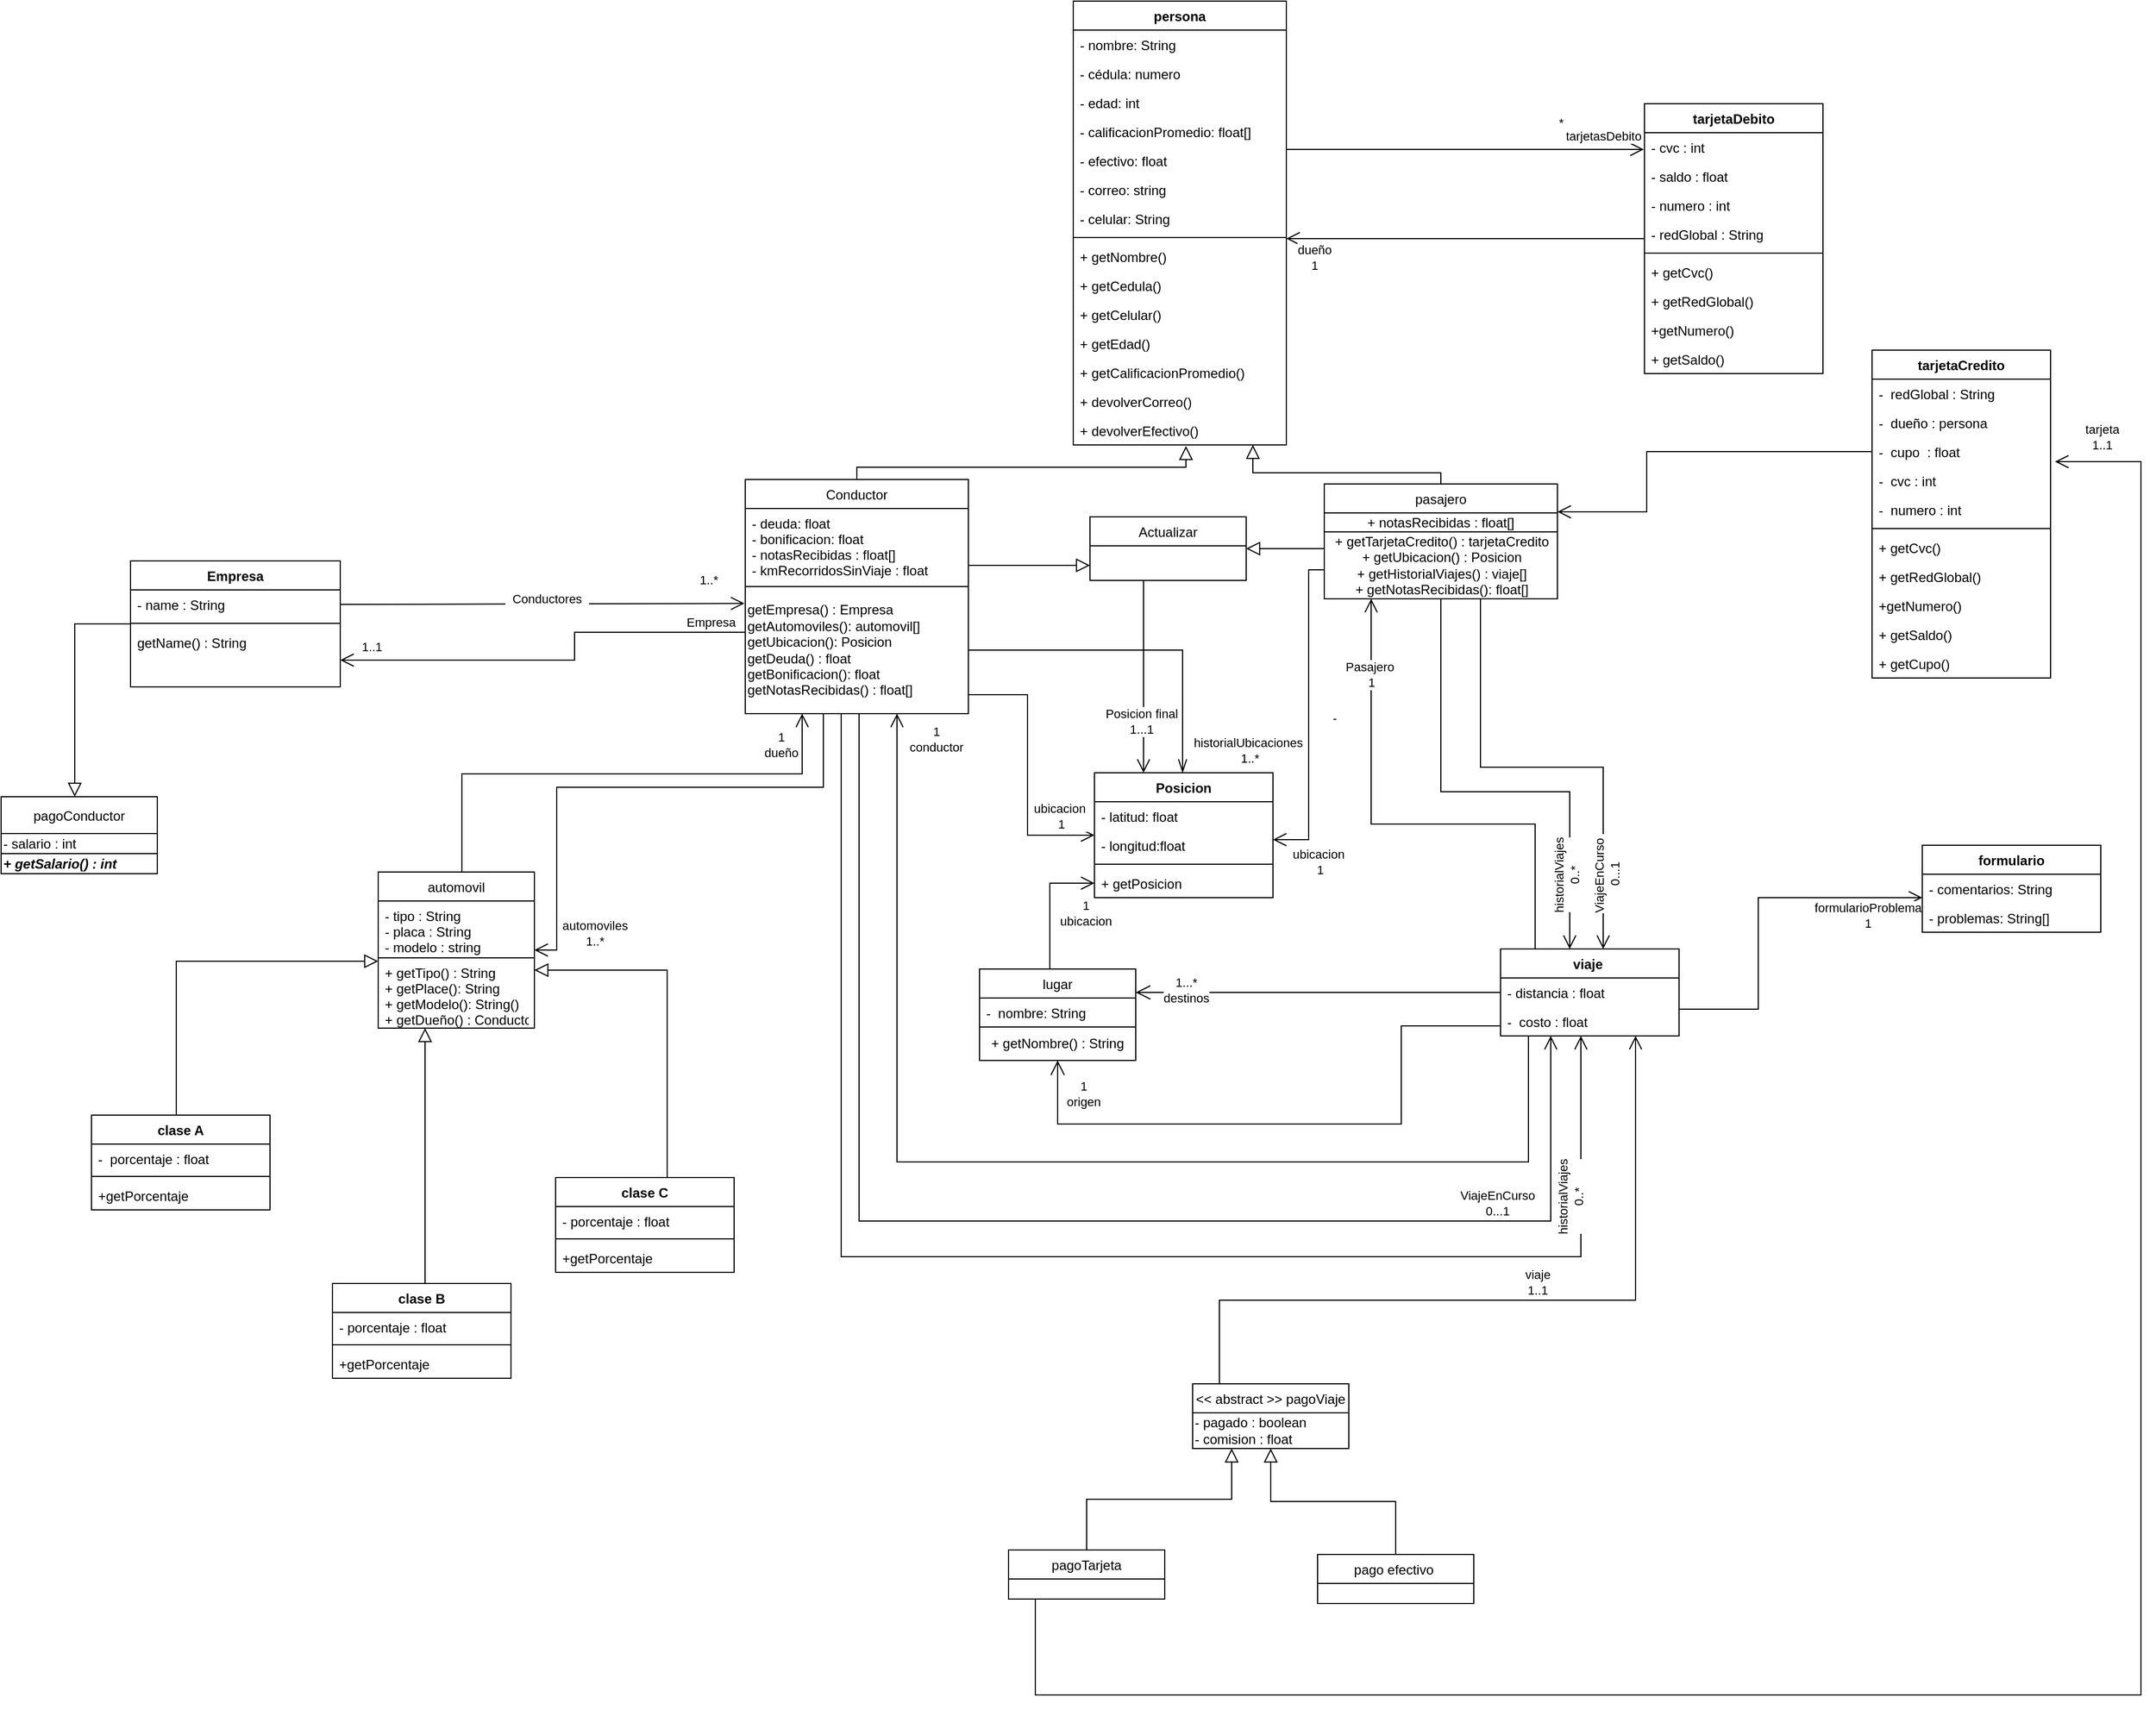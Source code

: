 <mxfile version="16.6.2" type="github">
  <diagram id="6SjnHrmw7U_hnrUAdcLT" name="Page-1">
    <mxGraphModel dx="4507" dy="1790" grid="0" gridSize="10" guides="1" tooltips="1" connect="1" arrows="1" fold="1" page="0" pageScale="1" pageWidth="827" pageHeight="1169" math="0" shadow="0">
      <root>
        <mxCell id="0" />
        <mxCell id="1" parent="0" />
        <mxCell id="GQpwaOu7h-6CQK4Oy5rI-45" style="edgeStyle=orthogonalEdgeStyle;rounded=0;orthogonalLoop=1;jettySize=auto;html=1;endArrow=open;endFill=0;endSize=10;" parent="1" source="yRJhLz_1n7eGuecbgBKT-67" target="NSK0_wLwRa2PUr08ak1v-19" edge="1">
          <mxGeometry relative="1" as="geometry">
            <mxPoint x="-38" y="532" as="targetPoint" />
            <Array as="points">
              <mxPoint x="550" y="943" />
              <mxPoint x="-16" y="943" />
            </Array>
            <mxPoint x="561" y="782.998" as="sourcePoint" />
          </mxGeometry>
        </mxCell>
        <mxCell id="GQpwaOu7h-6CQK4Oy5rI-46" value="1&lt;br&gt;conductor&lt;br&gt;" style="edgeLabel;html=1;align=center;verticalAlign=middle;resizable=0;points=[];" parent="GQpwaOu7h-6CQK4Oy5rI-45" vertex="1" connectable="0">
          <mxGeometry x="0.955" y="-1" relative="1" as="geometry">
            <mxPoint x="34" y="-2" as="offset" />
          </mxGeometry>
        </mxCell>
        <mxCell id="GQpwaOu7h-6CQK4Oy5rI-48" style="edgeStyle=orthogonalEdgeStyle;rounded=0;orthogonalLoop=1;jettySize=auto;html=1;endArrow=open;endFill=0;endSize=10;" parent="1" source="yRJhLz_1n7eGuecbgBKT-67" target="xFhhPgqsHEsZ-JBTRw54-11" edge="1">
          <mxGeometry relative="1" as="geometry">
            <Array as="points">
              <mxPoint x="556" y="640" />
              <mxPoint x="409" y="640" />
            </Array>
            <mxPoint x="411" y="470" as="targetPoint" />
            <mxPoint x="554" y="741" as="sourcePoint" />
          </mxGeometry>
        </mxCell>
        <mxCell id="GQpwaOu7h-6CQK4Oy5rI-53" value="Pasajero&amp;nbsp;&lt;br&gt;1" style="edgeLabel;html=1;align=center;verticalAlign=middle;resizable=0;points=[];" parent="GQpwaOu7h-6CQK4Oy5rI-48" vertex="1" connectable="0">
          <mxGeometry x="0.84" y="2" relative="1" as="geometry">
            <mxPoint x="2" y="31" as="offset" />
          </mxGeometry>
        </mxCell>
        <mxCell id="8bKeLV1RBKHs6_vVbSdt-36" style="edgeStyle=orthogonalEdgeStyle;rounded=0;orthogonalLoop=1;jettySize=auto;html=1;exitX=0.5;exitY=0;exitDx=0;exitDy=0;endArrow=block;endFill=0;strokeWidth=1;endSize=10;" parent="1" source="xFhhPgqsHEsZ-JBTRw54-11" edge="1" target="yRJhLz_1n7eGuecbgBKT-94">
          <mxGeometry relative="1" as="geometry">
            <Array as="points">
              <mxPoint x="472" y="325" />
              <mxPoint x="303" y="325" />
            </Array>
            <mxPoint x="269" y="279" as="targetPoint" />
          </mxGeometry>
        </mxCell>
        <mxCell id="GQpwaOu7h-6CQK4Oy5rI-39" style="edgeStyle=orthogonalEdgeStyle;rounded=0;orthogonalLoop=1;jettySize=auto;html=1;endArrow=open;endFill=0;endSize=10;" parent="1" source="xFhhPgqsHEsZ-JBTRw54-11" target="yRJhLz_1n7eGuecbgBKT-67" edge="1">
          <mxGeometry relative="1" as="geometry">
            <mxPoint x="592" y="745" as="targetPoint" />
            <Array as="points">
              <mxPoint x="472" y="611" />
              <mxPoint x="587" y="611" />
            </Array>
          </mxGeometry>
        </mxCell>
        <mxCell id="GQpwaOu7h-6CQK4Oy5rI-50" value="historialViajes&lt;br&gt;0..*" style="edgeLabel;html=1;align=center;verticalAlign=middle;resizable=0;points=[];rotation=-90;" parent="GQpwaOu7h-6CQK4Oy5rI-39" vertex="1" connectable="0">
          <mxGeometry x="0.763" y="3" relative="1" as="geometry">
            <mxPoint x="-6" y="-15" as="offset" />
          </mxGeometry>
        </mxCell>
        <mxCell id="GQpwaOu7h-6CQK4Oy5rI-47" style="edgeStyle=orthogonalEdgeStyle;rounded=0;orthogonalLoop=1;jettySize=auto;html=1;endArrow=open;endFill=0;endSize=10;" parent="1" source="xFhhPgqsHEsZ-JBTRw54-11" target="yRJhLz_1n7eGuecbgBKT-67" edge="1">
          <mxGeometry relative="1" as="geometry">
            <Array as="points">
              <mxPoint x="507" y="589" />
              <mxPoint x="617" y="589" />
            </Array>
            <mxPoint x="617.702" y="744.688" as="targetPoint" />
          </mxGeometry>
        </mxCell>
        <mxCell id="GQpwaOu7h-6CQK4Oy5rI-51" value="ViajeEnCurso&amp;nbsp;&lt;br&gt;0...1&lt;br&gt;" style="edgeLabel;html=1;align=center;verticalAlign=middle;resizable=0;points=[];rotation=-90;" parent="GQpwaOu7h-6CQK4Oy5rI-47" vertex="1" connectable="0">
          <mxGeometry x="0.718" y="1" relative="1" as="geometry">
            <mxPoint x="2" y="-7" as="offset" />
          </mxGeometry>
        </mxCell>
        <mxCell id="GQpwaOu7h-6CQK4Oy5rI-65" value="-" style="edgeStyle=orthogonalEdgeStyle;rounded=0;orthogonalLoop=1;jettySize=auto;html=1;endArrow=open;endFill=0;endSize=10;" parent="1" target="yRJhLz_1n7eGuecbgBKT-5" edge="1" source="xFhhPgqsHEsZ-JBTRw54-11">
          <mxGeometry x="0.024" y="18" relative="1" as="geometry">
            <mxPoint x="367" y="440" as="sourcePoint" />
            <mxPoint x="156" y="641.0" as="targetPoint" />
            <Array as="points">
              <mxPoint x="353" y="412" />
              <mxPoint x="353" y="654" />
            </Array>
            <mxPoint x="5" y="-1" as="offset" />
          </mxGeometry>
        </mxCell>
        <mxCell id="GQpwaOu7h-6CQK4Oy5rI-66" value="ubicacion&amp;nbsp;&lt;br&gt;1" style="edgeLabel;html=1;align=center;verticalAlign=middle;resizable=0;points=[];" parent="GQpwaOu7h-6CQK4Oy5rI-65" vertex="1" connectable="0">
          <mxGeometry x="0.863" y="1" relative="1" as="geometry">
            <mxPoint x="22" y="19" as="offset" />
          </mxGeometry>
        </mxCell>
        <mxCell id="xFhhPgqsHEsZ-JBTRw54-11" value="pasajero" style="swimlane;fontStyle=0;childLayout=stackLayout;horizontal=1;startSize=26;fillColor=none;horizontalStack=0;resizeParent=1;resizeParentMax=0;resizeLast=0;collapsible=1;marginBottom=0;" parent="1" vertex="1">
          <mxGeometry x="367" y="335" width="209" height="103" as="geometry" />
        </mxCell>
        <mxCell id="p-8QRYcvky3vpSZ8gG1q-4" value="+ notasRecibidas : float[]" style="text;html=1;strokeColor=default;fillColor=none;align=center;verticalAlign=middle;whiteSpace=wrap;rounded=0;" parent="xFhhPgqsHEsZ-JBTRw54-11" vertex="1">
          <mxGeometry y="26" width="209" height="17" as="geometry" />
        </mxCell>
        <mxCell id="p-8QRYcvky3vpSZ8gG1q-3" value="&lt;span style=&quot;font-family: &amp;#34;helvetica&amp;#34; ; font-size: 12px ; font-style: normal ; font-weight: 400&quot;&gt;+ getTarjetaCredito() : tarjetaCredito&lt;br&gt;+ getUbicacion() : Posicion&lt;br&gt;+ getHistorialViajes() : viaje[]&lt;br&gt;+ getNotasRecibidas(): float[]&lt;br&gt;&lt;/span&gt;" style="text;html=1;align=center;verticalAlign=middle;resizable=0;points=[];autosize=1;strokeColor=none;fillColor=none;" parent="xFhhPgqsHEsZ-JBTRw54-11" vertex="1">
          <mxGeometry y="43" width="209" height="60" as="geometry" />
        </mxCell>
        <mxCell id="8bKeLV1RBKHs6_vVbSdt-26" style="edgeStyle=orthogonalEdgeStyle;rounded=0;orthogonalLoop=1;jettySize=auto;html=1;endArrow=open;endFill=0;endSize=10;" parent="1" target="xFhhPgqsHEsZ-JBTRw54-11" edge="1" source="yRJhLz_1n7eGuecbgBKT-23">
          <mxGeometry relative="1" as="geometry">
            <mxPoint x="565.28" y="444" as="targetPoint" />
            <Array as="points">
              <mxPoint x="656" y="306" />
              <mxPoint x="656" y="360" />
            </Array>
            <mxPoint x="777.0" y="328.328" as="sourcePoint" />
          </mxGeometry>
        </mxCell>
        <mxCell id="8bKeLV1RBKHs6_vVbSdt-35" style="edgeStyle=orthogonalEdgeStyle;rounded=0;orthogonalLoop=1;jettySize=auto;html=1;exitX=0.5;exitY=0;exitDx=0;exitDy=0;entryX=0.529;entryY=1.038;entryDx=0;entryDy=0;entryPerimeter=0;endArrow=block;endFill=0;strokeWidth=1;endSize=10;" parent="1" source="NSK0_wLwRa2PUr08ak1v-19" target="yRJhLz_1n7eGuecbgBKT-94" edge="1">
          <mxGeometry relative="1" as="geometry">
            <Array as="points">
              <mxPoint x="-48" y="320" />
              <mxPoint x="181" y="320" />
            </Array>
            <mxPoint x="178.767" y="322.988" as="targetPoint" />
          </mxGeometry>
        </mxCell>
        <mxCell id="GQpwaOu7h-6CQK4Oy5rI-42" style="edgeStyle=orthogonalEdgeStyle;rounded=0;orthogonalLoop=1;jettySize=auto;html=1;endArrow=open;endFill=0;endSize=10;" parent="1" source="NSK0_wLwRa2PUr08ak1v-19" target="yRJhLz_1n7eGuecbgBKT-67" edge="1">
          <mxGeometry relative="1" as="geometry">
            <mxPoint x="27" y="441.38" as="sourcePoint" />
            <mxPoint x="491" y="776" as="targetPoint" />
            <Array as="points">
              <mxPoint x="-50" y="996" />
              <mxPoint x="570" y="996" />
            </Array>
          </mxGeometry>
        </mxCell>
        <mxCell id="GQpwaOu7h-6CQK4Oy5rI-43" value="ViajeEnCurso&lt;br&gt;0...1" style="edgeLabel;html=1;align=center;verticalAlign=middle;resizable=0;points=[];" parent="GQpwaOu7h-6CQK4Oy5rI-42" vertex="1" connectable="0">
          <mxGeometry x="0.799" y="3" relative="1" as="geometry">
            <mxPoint x="-45" y="25" as="offset" />
          </mxGeometry>
        </mxCell>
        <mxCell id="GQpwaOu7h-6CQK4Oy5rI-55" style="edgeStyle=orthogonalEdgeStyle;rounded=0;orthogonalLoop=1;jettySize=auto;html=1;endArrow=open;endFill=0;endSize=10;" parent="1" source="p-8QRYcvky3vpSZ8gG1q-1" target="8bKeLV1RBKHs6_vVbSdt-11" edge="1">
          <mxGeometry relative="1" as="geometry">
            <Array as="points">
              <mxPoint x="-82" y="607" />
              <mxPoint x="-321" y="607" />
              <mxPoint x="-321" y="753" />
            </Array>
          </mxGeometry>
        </mxCell>
        <mxCell id="GQpwaOu7h-6CQK4Oy5rI-56" value="automoviles&lt;br&gt;1..*" style="edgeLabel;html=1;align=center;verticalAlign=middle;resizable=0;points=[];" parent="GQpwaOu7h-6CQK4Oy5rI-55" vertex="1" connectable="0">
          <mxGeometry x="0.805" y="2" relative="1" as="geometry">
            <mxPoint x="32" y="11" as="offset" />
          </mxGeometry>
        </mxCell>
        <mxCell id="GQpwaOu7h-6CQK4Oy5rI-61" style="edgeStyle=orthogonalEdgeStyle;rounded=0;orthogonalLoop=1;jettySize=auto;html=1;endArrow=open;endFill=0;endSize=10;" parent="1" source="NSK0_wLwRa2PUr08ak1v-19" target="yRJhLz_1n7eGuecbgBKT-5" edge="1">
          <mxGeometry relative="1" as="geometry">
            <Array as="points">
              <mxPoint x="101" y="524" />
              <mxPoint x="101" y="650" />
            </Array>
            <mxPoint x="122" y="599" as="targetPoint" />
          </mxGeometry>
        </mxCell>
        <mxCell id="GQpwaOu7h-6CQK4Oy5rI-62" value="ubicacion&amp;nbsp;&lt;br&gt;1" style="edgeLabel;html=1;align=center;verticalAlign=middle;resizable=0;points=[];" parent="GQpwaOu7h-6CQK4Oy5rI-61" vertex="1" connectable="0">
          <mxGeometry x="0.85" relative="1" as="geometry">
            <mxPoint x="-12" y="-17" as="offset" />
          </mxGeometry>
        </mxCell>
        <mxCell id="NSK0_wLwRa2PUr08ak1v-19" value="Conductor" style="swimlane;fontStyle=0;childLayout=stackLayout;horizontal=1;startSize=26;fillColor=none;horizontalStack=0;resizeParent=1;resizeParentMax=0;resizeLast=0;collapsible=1;marginBottom=0;" parent="1" vertex="1">
          <mxGeometry x="-152" y="331" width="200" height="210" as="geometry" />
        </mxCell>
        <mxCell id="k5XxRQNL9i_wTMCsPTD--12" value="- deuda: float&#xa;- bonificacion: float&#xa;- notasRecibidas : float[]&#xa;- kmRecorridosSinViaje : float" style="text;strokeColor=none;fillColor=none;align=left;verticalAlign=top;spacingLeft=4;spacingRight=4;overflow=hidden;rotatable=0;points=[[0,0.5],[1,0.5]];portConstraint=eastwest;" parent="NSK0_wLwRa2PUr08ak1v-19" vertex="1">
          <mxGeometry y="26" width="200" height="70" as="geometry" />
        </mxCell>
        <mxCell id="p-8QRYcvky3vpSZ8gG1q-1" value="getEmpresa() : Empresa&lt;br&gt;getAutomoviles(): automovil[]&lt;br&gt;getUbicacion(): Posicion&lt;br&gt;getDeuda() : float&lt;br&gt;getBonificacion(): float&lt;br&gt;getNotasRecibidas() : float[]" style="text;html=1;strokeColor=default;fillColor=none;align=left;verticalAlign=middle;whiteSpace=wrap;rounded=0;" parent="NSK0_wLwRa2PUr08ak1v-19" vertex="1">
          <mxGeometry y="96" width="200" height="114" as="geometry" />
        </mxCell>
        <mxCell id="GQpwaOu7h-6CQK4Oy5rI-63" style="edgeStyle=orthogonalEdgeStyle;rounded=0;orthogonalLoop=1;jettySize=auto;html=1;endArrow=open;endFill=0;endSize=10;" parent="1" source="_v_6MPIKIYaDayUwwzO5-1" target="yRJhLz_1n7eGuecbgBKT-5" edge="1">
          <mxGeometry relative="1" as="geometry">
            <Array as="points">
              <mxPoint x="121" y="693" />
            </Array>
            <mxPoint x="136" y="760" as="targetPoint" />
          </mxGeometry>
        </mxCell>
        <mxCell id="GQpwaOu7h-6CQK4Oy5rI-64" value="1&lt;br&gt;ubicacion" style="edgeLabel;html=1;align=center;verticalAlign=middle;resizable=0;points=[];" parent="GQpwaOu7h-6CQK4Oy5rI-63" vertex="1" connectable="0">
          <mxGeometry x="0.81" y="2" relative="1" as="geometry">
            <mxPoint x="3" y="29" as="offset" />
          </mxGeometry>
        </mxCell>
        <mxCell id="_v_6MPIKIYaDayUwwzO5-1" value="lugar" style="swimlane;fontStyle=0;childLayout=stackLayout;horizontal=1;startSize=26;fillColor=none;horizontalStack=0;resizeParent=1;resizeParentMax=0;resizeLast=0;collapsible=1;marginBottom=0;" parent="1" vertex="1">
          <mxGeometry x="58" y="770" width="140" height="82" as="geometry" />
        </mxCell>
        <mxCell id="_v_6MPIKIYaDayUwwzO5-4" value="-  nombre: String" style="text;strokeColor=none;fillColor=none;align=left;verticalAlign=top;spacingLeft=4;spacingRight=4;overflow=hidden;rotatable=0;points=[[0,0.5],[1,0.5]];portConstraint=eastwest;" parent="_v_6MPIKIYaDayUwwzO5-1" vertex="1">
          <mxGeometry y="26" width="140" height="26" as="geometry" />
        </mxCell>
        <mxCell id="p-8QRYcvky3vpSZ8gG1q-8" value="+ getNombre() : String" style="text;html=1;strokeColor=default;fillColor=none;align=center;verticalAlign=middle;whiteSpace=wrap;rounded=0;" parent="_v_6MPIKIYaDayUwwzO5-1" vertex="1">
          <mxGeometry y="52" width="140" height="30" as="geometry" />
        </mxCell>
        <mxCell id="mi6PXNNQGqWqxz6OcjHv-20" style="edgeStyle=orthogonalEdgeStyle;rounded=0;orthogonalLoop=1;jettySize=auto;html=1;exitX=0.5;exitY=0;exitDx=0;exitDy=0;endArrow=open;endFill=0;endSize=10;" parent="1" source="_v_6MPIKIYaDayUwwzO5-7" target="yRJhLz_1n7eGuecbgBKT-66" edge="1">
          <mxGeometry relative="1" as="geometry">
            <Array as="points">
              <mxPoint x="273" y="1142" />
              <mxPoint x="273" y="1067" />
              <mxPoint x="646" y="1067" />
            </Array>
            <mxPoint x="649.56" y="891.52" as="targetPoint" />
          </mxGeometry>
        </mxCell>
        <mxCell id="_v_6MPIKIYaDayUwwzO5-7" value="&lt;&lt; abstract &gt;&gt; pagoViaje" style="swimlane;fontStyle=0;childLayout=stackLayout;horizontal=1;startSize=26;fillColor=none;horizontalStack=0;resizeParent=1;resizeParentMax=0;resizeLast=0;collapsible=1;marginBottom=0;" parent="1" vertex="1">
          <mxGeometry x="249" y="1142" width="140" height="58" as="geometry" />
        </mxCell>
        <mxCell id="mi6PXNNQGqWqxz6OcjHv-22" value="- pagado : boolean&lt;br&gt;- comision : float" style="text;html=1;align=left;verticalAlign=middle;resizable=0;points=[];autosize=1;strokeColor=none;fillColor=none;" parent="_v_6MPIKIYaDayUwwzO5-7" vertex="1">
          <mxGeometry y="26" width="140" height="32" as="geometry" />
        </mxCell>
        <mxCell id="8bKeLV1RBKHs6_vVbSdt-38" style="edgeStyle=orthogonalEdgeStyle;rounded=0;orthogonalLoop=1;jettySize=auto;html=1;endArrow=open;endFill=0;strokeWidth=1;endSize=10;" parent="1" source="8bKeLV1RBKHs6_vVbSdt-11" target="NSK0_wLwRa2PUr08ak1v-19" edge="1">
          <mxGeometry relative="1" as="geometry">
            <Array as="points">
              <mxPoint x="-406" y="595" />
              <mxPoint x="-101" y="595" />
            </Array>
          </mxGeometry>
        </mxCell>
        <mxCell id="GQpwaOu7h-6CQK4Oy5rI-54" value="1&lt;br&gt;dueño" style="edgeLabel;html=1;align=center;verticalAlign=middle;resizable=0;points=[];" parent="8bKeLV1RBKHs6_vVbSdt-38" vertex="1" connectable="0">
          <mxGeometry x="0.849" y="2" relative="1" as="geometry">
            <mxPoint x="-17" y="-6" as="offset" />
          </mxGeometry>
        </mxCell>
        <mxCell id="8bKeLV1RBKHs6_vVbSdt-11" value="automovil" style="swimlane;fontStyle=0;childLayout=stackLayout;horizontal=1;startSize=26;fillColor=none;horizontalStack=0;resizeParent=1;resizeParentMax=0;resizeLast=0;collapsible=1;marginBottom=0;" parent="1" vertex="1">
          <mxGeometry x="-481" y="683" width="140" height="140" as="geometry" />
        </mxCell>
        <mxCell id="8bKeLV1RBKHs6_vVbSdt-12" value="- tipo : String&#xa;- placa : String&#xa;- modelo : string " style="text;strokeColor=default;fillColor=none;align=left;verticalAlign=top;spacingLeft=4;spacingRight=4;overflow=hidden;rotatable=0;points=[[0,0.5],[1,0.5]];portConstraint=eastwest;" parent="8bKeLV1RBKHs6_vVbSdt-11" vertex="1">
          <mxGeometry y="26" width="140" height="51" as="geometry" />
        </mxCell>
        <mxCell id="8bKeLV1RBKHs6_vVbSdt-14" value="+ getTipo() : String&#xa;+ getPlace(): String&#xa;+ getModelo(): String()&#xa;+ getDueño() : Conductor" style="text;strokeColor=none;fillColor=none;align=left;verticalAlign=top;spacingLeft=4;spacingRight=4;overflow=hidden;rotatable=0;points=[[0,0.5],[1,0.5]];portConstraint=eastwest;" parent="8bKeLV1RBKHs6_vVbSdt-11" vertex="1">
          <mxGeometry y="77" width="140" height="63" as="geometry" />
        </mxCell>
        <mxCell id="8bKeLV1RBKHs6_vVbSdt-32" style="edgeStyle=orthogonalEdgeStyle;rounded=0;orthogonalLoop=1;jettySize=auto;html=1;exitX=0.601;exitY=0.002;exitDx=0;exitDy=0;entryX=0;entryY=0.5;entryDx=0;entryDy=0;endArrow=block;endFill=0;strokeWidth=1;exitPerimeter=0;" parent="1" source="yRJhLz_1n7eGuecbgBKT-46" edge="1">
          <mxGeometry relative="1" as="geometry">
            <Array as="points">
              <mxPoint x="-642" y="748" />
            </Array>
            <mxPoint x="-641" y="901" as="sourcePoint" />
          </mxGeometry>
        </mxCell>
        <mxCell id="8bKeLV1RBKHs6_vVbSdt-41" value="Extends" style="edgeLabel;html=1;align=center;verticalAlign=middle;resizable=0;points=[];" parent="8bKeLV1RBKHs6_vVbSdt-32" vertex="1" connectable="0">
          <mxGeometry x="-0.597" y="1" relative="1" as="geometry">
            <mxPoint x="1" y="-4" as="offset" />
          </mxGeometry>
        </mxCell>
        <mxCell id="8bKeLV1RBKHs6_vVbSdt-37" style="edgeStyle=orthogonalEdgeStyle;rounded=0;orthogonalLoop=1;jettySize=auto;html=1;endArrow=block;endFill=0;strokeWidth=1;endSize=10;" parent="1" source="yRJhLz_1n7eGuecbgBKT-52" target="8bKeLV1RBKHs6_vVbSdt-11" edge="1">
          <mxGeometry relative="1" as="geometry">
            <mxPoint x="-364" y="901" as="sourcePoint" />
            <Array as="points">
              <mxPoint x="-439" y="930" />
              <mxPoint x="-439" y="930" />
            </Array>
          </mxGeometry>
        </mxCell>
        <mxCell id="8bKeLV1RBKHs6_vVbSdt-31" style="edgeStyle=orthogonalEdgeStyle;rounded=0;orthogonalLoop=1;jettySize=auto;html=1;exitX=0.556;exitY=0;exitDx=0;exitDy=0;entryX=1;entryY=0.5;entryDx=0;entryDy=0;endArrow=block;endFill=0;strokeWidth=1;exitPerimeter=0;" parent="1" source="yRJhLz_1n7eGuecbgBKT-56" edge="1">
          <mxGeometry relative="1" as="geometry">
            <mxPoint x="-67" y="901" as="sourcePoint" />
          </mxGeometry>
        </mxCell>
        <mxCell id="8bKeLV1RBKHs6_vVbSdt-39" value="Extends&lt;br&gt;" style="edgeLabel;html=1;align=center;verticalAlign=middle;resizable=0;points=[];" parent="8bKeLV1RBKHs6_vVbSdt-31" vertex="1" connectable="0">
          <mxGeometry x="-0.087" y="2" relative="1" as="geometry">
            <mxPoint x="17" y="24" as="offset" />
          </mxGeometry>
        </mxCell>
        <mxCell id="8bKeLV1RBKHs6_vVbSdt-42" style="edgeStyle=orthogonalEdgeStyle;rounded=0;orthogonalLoop=1;jettySize=auto;html=1;endArrow=open;endFill=0;strokeWidth=1;" parent="1" edge="1">
          <mxGeometry relative="1" as="geometry">
            <mxPoint x="37.286" y="581" as="targetPoint" />
          </mxGeometry>
        </mxCell>
        <mxCell id="GQpwaOu7h-6CQK4Oy5rI-13" style="edgeStyle=orthogonalEdgeStyle;rounded=0;orthogonalLoop=1;jettySize=auto;html=1;endArrow=open;endFill=0;entryX=-0.004;entryY=0.615;entryDx=0;entryDy=0;entryPerimeter=0;exitX=1;exitY=0.269;exitDx=0;exitDy=0;exitPerimeter=0;endSize=10;" parent="1" source="yRJhLz_1n7eGuecbgBKT-82" target="yRJhLz_1n7eGuecbgBKT-12" edge="1">
          <mxGeometry relative="1" as="geometry">
            <mxPoint x="373" y="80" as="sourcePoint" />
            <mxPoint x="621" y="34" as="targetPoint" />
            <Array as="points">
              <mxPoint x="333" y="35" />
            </Array>
          </mxGeometry>
        </mxCell>
        <mxCell id="GQpwaOu7h-6CQK4Oy5rI-15" value="tarjetasDebito&lt;br&gt;" style="edgeLabel;html=1;align=center;verticalAlign=middle;resizable=0;points=[];" parent="GQpwaOu7h-6CQK4Oy5rI-13" vertex="1" connectable="0">
          <mxGeometry x="0.545" y="-3" relative="1" as="geometry">
            <mxPoint x="36" y="-15" as="offset" />
          </mxGeometry>
        </mxCell>
        <mxCell id="GQpwaOu7h-6CQK4Oy5rI-16" value="*" style="edgeLabel;html=1;align=center;verticalAlign=middle;resizable=0;points=[];" parent="GQpwaOu7h-6CQK4Oy5rI-13" vertex="1" connectable="0">
          <mxGeometry x="0.872" y="-2" relative="1" as="geometry">
            <mxPoint x="-55" y="-26" as="offset" />
          </mxGeometry>
        </mxCell>
        <mxCell id="GQpwaOu7h-6CQK4Oy5rI-17" style="edgeStyle=orthogonalEdgeStyle;rounded=0;orthogonalLoop=1;jettySize=auto;html=1;endArrow=open;endFill=0;endSize=10;" parent="1" source="yRJhLz_1n7eGuecbgBKT-15" target="yRJhLz_1n7eGuecbgBKT-84" edge="1">
          <mxGeometry relative="1" as="geometry">
            <mxPoint x="326" y="115" as="targetPoint" />
            <Array as="points">
              <mxPoint x="451" y="115" />
              <mxPoint x="451" y="115" />
            </Array>
            <mxPoint x="563" y="114" as="sourcePoint" />
          </mxGeometry>
        </mxCell>
        <mxCell id="GQpwaOu7h-6CQK4Oy5rI-18" value="dueño&lt;br&gt;1" style="edgeLabel;html=1;align=center;verticalAlign=middle;resizable=0;points=[];" parent="GQpwaOu7h-6CQK4Oy5rI-17" vertex="1" connectable="0">
          <mxGeometry x="0.842" y="2" relative="1" as="geometry">
            <mxPoint x="-1" y="15" as="offset" />
          </mxGeometry>
        </mxCell>
        <mxCell id="GQpwaOu7h-6CQK4Oy5rI-19" style="edgeStyle=orthogonalEdgeStyle;rounded=0;orthogonalLoop=1;jettySize=auto;html=1;endArrow=open;endFill=0;endSize=11;" parent="1" source="yRJhLz_1n7eGuecbgBKT-67" target="_v_6MPIKIYaDayUwwzO5-1" edge="1">
          <mxGeometry relative="1" as="geometry">
            <mxPoint x="519" y="811" as="sourcePoint" />
            <mxPoint x="217.0" y="876" as="targetPoint" />
            <Array as="points">
              <mxPoint x="464" y="791" />
              <mxPoint x="464" y="791" />
            </Array>
          </mxGeometry>
        </mxCell>
        <mxCell id="GQpwaOu7h-6CQK4Oy5rI-25" value="1...*&lt;br&gt;destinos" style="edgeLabel;html=1;align=center;verticalAlign=middle;resizable=0;points=[];" parent="GQpwaOu7h-6CQK4Oy5rI-19" vertex="1" connectable="0">
          <mxGeometry x="0.574" y="-1" relative="1" as="geometry">
            <mxPoint x="-25" y="-1" as="offset" />
          </mxGeometry>
        </mxCell>
        <mxCell id="GQpwaOu7h-6CQK4Oy5rI-20" style="edgeStyle=orthogonalEdgeStyle;rounded=0;orthogonalLoop=1;jettySize=auto;html=1;endArrow=open;endFill=0;exitX=0;exitY=0.5;exitDx=0;exitDy=0;endSize=11;" parent="1" edge="1" target="_v_6MPIKIYaDayUwwzO5-1" source="yRJhLz_1n7eGuecbgBKT-66">
          <mxGeometry relative="1" as="geometry">
            <mxPoint x="196" y="909" as="targetPoint" />
            <Array as="points">
              <mxPoint x="525" y="821" />
              <mxPoint x="436" y="821" />
              <mxPoint x="436" y="909" />
              <mxPoint x="128" y="909" />
            </Array>
            <mxPoint x="526" y="827" as="sourcePoint" />
          </mxGeometry>
        </mxCell>
        <mxCell id="GQpwaOu7h-6CQK4Oy5rI-22" value="&lt;br&gt;" style="edgeLabel;html=1;align=center;verticalAlign=middle;resizable=0;points=[];" parent="GQpwaOu7h-6CQK4Oy5rI-20" vertex="1" connectable="0">
          <mxGeometry x="0.711" y="-1" relative="1" as="geometry">
            <mxPoint x="2" y="-10" as="offset" />
          </mxGeometry>
        </mxCell>
        <mxCell id="GQpwaOu7h-6CQK4Oy5rI-23" value="1&lt;br&gt;origen&lt;br&gt;" style="edgeLabel;html=1;align=center;verticalAlign=middle;resizable=0;points=[];" parent="GQpwaOu7h-6CQK4Oy5rI-20" vertex="1" connectable="0">
          <mxGeometry x="0.801" relative="1" as="geometry">
            <mxPoint x="23" y="-25" as="offset" />
          </mxGeometry>
        </mxCell>
        <mxCell id="GQpwaOu7h-6CQK4Oy5rI-49" style="edgeStyle=orthogonalEdgeStyle;rounded=0;orthogonalLoop=1;jettySize=auto;html=1;exitX=0.5;exitY=0;exitDx=0;exitDy=0;entryX=0.25;entryY=1;entryDx=0;entryDy=0;endArrow=block;endFill=0;endSize=10;" parent="1" source="u46MpGKwBs1GG7qnwQQI-2" target="_v_6MPIKIYaDayUwwzO5-7" edge="1">
          <mxGeometry relative="1" as="geometry" />
        </mxCell>
        <mxCell id="mi6PXNNQGqWqxz6OcjHv-24" style="edgeStyle=orthogonalEdgeStyle;rounded=0;orthogonalLoop=1;jettySize=auto;html=1;exitX=0.5;exitY=1;exitDx=0;exitDy=0;entryX=1.025;entryY=0.846;entryDx=0;entryDy=0;entryPerimeter=0;endSize=10;endArrow=open;endFill=0;" parent="1" source="u46MpGKwBs1GG7qnwQQI-2" target="yRJhLz_1n7eGuecbgBKT-32" edge="1">
          <mxGeometry relative="1" as="geometry">
            <Array as="points">
              <mxPoint x="108" y="1335" />
              <mxPoint x="108" y="1421" />
              <mxPoint x="1099" y="1421" />
              <mxPoint x="1099" y="315" />
            </Array>
            <mxPoint x="1019" y="344" as="targetPoint" />
          </mxGeometry>
        </mxCell>
        <mxCell id="u46MpGKwBs1GG7qnwQQI-2" value="pagoTarjeta" style="swimlane;fontStyle=0;childLayout=stackLayout;horizontal=1;startSize=26;fillColor=none;horizontalStack=0;resizeParent=1;resizeParentMax=0;resizeLast=0;collapsible=1;marginBottom=0;" parent="1" vertex="1">
          <mxGeometry x="84" y="1291" width="140" height="44" as="geometry">
            <mxRectangle x="38" y="1148" width="89" height="26" as="alternateBounds" />
          </mxGeometry>
        </mxCell>
        <mxCell id="GQpwaOu7h-6CQK4Oy5rI-67" style="edgeStyle=orthogonalEdgeStyle;rounded=0;orthogonalLoop=1;jettySize=auto;html=1;entryX=0.5;entryY=1;entryDx=0;entryDy=0;endArrow=block;endFill=0;endSize=10;" parent="1" source="u46MpGKwBs1GG7qnwQQI-6" target="_v_6MPIKIYaDayUwwzO5-7" edge="1">
          <mxGeometry relative="1" as="geometry" />
        </mxCell>
        <mxCell id="u46MpGKwBs1GG7qnwQQI-6" value="pago efectivo " style="swimlane;fontStyle=0;childLayout=stackLayout;horizontal=1;startSize=26;fillColor=none;horizontalStack=0;resizeParent=1;resizeParentMax=0;resizeLast=0;collapsible=1;marginBottom=0;" parent="1" vertex="1">
          <mxGeometry x="361" y="1295" width="140" height="44" as="geometry" />
        </mxCell>
        <mxCell id="GQpwaOu7h-6CQK4Oy5rI-37" style="edgeStyle=orthogonalEdgeStyle;rounded=0;orthogonalLoop=1;jettySize=auto;html=1;endArrow=open;endFill=0;strokeWidth=1;endSize=10;" parent="1" source="yRJhLz_1n7eGuecbgBKT-67" edge="1" target="yRJhLz_1n7eGuecbgBKT-41">
          <mxGeometry relative="1" as="geometry">
            <mxPoint x="909" y="706" as="targetPoint" />
            <Array as="points">
              <mxPoint x="756" y="806" />
              <mxPoint x="756" y="706" />
            </Array>
            <mxPoint x="691" y="806" as="sourcePoint" />
          </mxGeometry>
        </mxCell>
        <mxCell id="GQpwaOu7h-6CQK4Oy5rI-52" value="formularioProblema&lt;br&gt;1&lt;br&gt;" style="edgeLabel;html=1;align=center;verticalAlign=middle;resizable=0;points=[];" parent="GQpwaOu7h-6CQK4Oy5rI-37" vertex="1" connectable="0">
          <mxGeometry x="0.777" y="2" relative="1" as="geometry">
            <mxPoint x="-14" y="18" as="offset" />
          </mxGeometry>
        </mxCell>
        <mxCell id="GQpwaOu7h-6CQK4Oy5rI-40" style="edgeStyle=orthogonalEdgeStyle;rounded=0;orthogonalLoop=1;jettySize=auto;html=1;entryX=0;entryY=0.5;entryDx=0;entryDy=0;endArrow=open;endFill=0;" parent="1" edge="1">
          <mxGeometry relative="1" as="geometry">
            <mxPoint x="40" y="459" as="sourcePoint" />
            <Array as="points">
              <mxPoint x="40" y="454" />
              <mxPoint x="271" y="454" />
              <mxPoint x="271" y="784" />
            </Array>
          </mxGeometry>
        </mxCell>
        <mxCell id="GQpwaOu7h-6CQK4Oy5rI-44" value="historialViajes&lt;br&gt;0...*" style="edgeLabel;html=1;align=center;verticalAlign=middle;resizable=0;points=[];" parent="GQpwaOu7h-6CQK4Oy5rI-40" vertex="1" connectable="0">
          <mxGeometry x="0.802" y="-1" relative="1" as="geometry">
            <mxPoint x="12" y="-6" as="offset" />
          </mxGeometry>
        </mxCell>
        <mxCell id="mi6PXNNQGqWqxz6OcjHv-1" style="edgeStyle=orthogonalEdgeStyle;rounded=0;orthogonalLoop=1;jettySize=auto;html=1;exitX=1;exitY=0.5;exitDx=0;exitDy=0;entryX=-0.004;entryY=0.133;entryDx=0;entryDy=0;entryPerimeter=0;endArrow=open;endFill=0;endSize=10;" parent="1" source="mi6PXNNQGqWqxz6OcjHv-11" target="p-8QRYcvky3vpSZ8gG1q-1" edge="1">
          <mxGeometry relative="1" as="geometry">
            <mxPoint x="-194" y="438" as="targetPoint" />
            <Array as="points">
              <mxPoint x="-515" y="442" />
            </Array>
          </mxGeometry>
        </mxCell>
        <mxCell id="mi6PXNNQGqWqxz6OcjHv-8" value="&amp;nbsp; Conductores&amp;nbsp;&amp;nbsp;" style="edgeLabel;html=1;align=center;verticalAlign=middle;resizable=0;points=[];" parent="1" vertex="1" connectable="0">
          <mxGeometry x="-362" y="433.004" as="geometry">
            <mxPoint x="32" y="5" as="offset" />
          </mxGeometry>
        </mxCell>
        <mxCell id="mi6PXNNQGqWqxz6OcjHv-9" value="1..*" style="edgeLabel;html=1;align=center;verticalAlign=middle;resizable=0;points=[];" parent="1" vertex="1" connectable="0">
          <mxGeometry x="-217" y="416.004" as="geometry">
            <mxPoint x="32" y="5" as="offset" />
          </mxGeometry>
        </mxCell>
        <mxCell id="mi6PXNNQGqWqxz6OcjHv-10" value="Empresa" style="swimlane;fontStyle=1;align=center;verticalAlign=top;childLayout=stackLayout;horizontal=1;startSize=26;horizontalStack=0;resizeParent=1;resizeParentMax=0;resizeLast=0;collapsible=1;marginBottom=0;" parent="1" vertex="1">
          <mxGeometry x="-703" y="404" width="188" height="113" as="geometry" />
        </mxCell>
        <mxCell id="mi6PXNNQGqWqxz6OcjHv-11" value="- name : String" style="text;strokeColor=none;fillColor=none;align=left;verticalAlign=top;spacingLeft=4;spacingRight=4;overflow=hidden;rotatable=0;points=[[0,0.5],[1,0.5]];portConstraint=eastwest;" parent="mi6PXNNQGqWqxz6OcjHv-10" vertex="1">
          <mxGeometry y="26" width="188" height="26" as="geometry" />
        </mxCell>
        <mxCell id="mi6PXNNQGqWqxz6OcjHv-12" value="" style="line;strokeWidth=1;fillColor=none;align=left;verticalAlign=middle;spacingTop=-1;spacingLeft=3;spacingRight=3;rotatable=0;labelPosition=right;points=[];portConstraint=eastwest;" parent="mi6PXNNQGqWqxz6OcjHv-10" vertex="1">
          <mxGeometry y="52" width="188" height="8" as="geometry" />
        </mxCell>
        <mxCell id="mi6PXNNQGqWqxz6OcjHv-13" value="getName() : String" style="text;strokeColor=none;fillColor=none;align=left;verticalAlign=top;spacingLeft=4;spacingRight=4;overflow=hidden;rotatable=0;points=[[0,0.5],[1,0.5]];portConstraint=eastwest;" parent="mi6PXNNQGqWqxz6OcjHv-10" vertex="1">
          <mxGeometry y="60" width="188" height="53" as="geometry" />
        </mxCell>
        <mxCell id="mi6PXNNQGqWqxz6OcjHv-14" style="edgeStyle=orthogonalEdgeStyle;rounded=0;orthogonalLoop=1;jettySize=auto;html=1;endArrow=open;endFill=0;endSize=10;" parent="1" source="NSK0_wLwRa2PUr08ak1v-19" target="mi6PXNNQGqWqxz6OcjHv-10" edge="1">
          <mxGeometry relative="1" as="geometry">
            <mxPoint x="-179" y="455" as="sourcePoint" />
            <Array as="points">
              <mxPoint x="-305" y="468" />
              <mxPoint x="-305" y="493" />
            </Array>
          </mxGeometry>
        </mxCell>
        <mxCell id="mi6PXNNQGqWqxz6OcjHv-15" value="&amp;nbsp; Empresa&amp;nbsp;&amp;nbsp;" style="edgeLabel;html=1;align=center;verticalAlign=middle;resizable=0;points=[];" parent="1" vertex="1" connectable="0">
          <mxGeometry x="-215" y="454.004" as="geometry">
            <mxPoint x="32" y="5" as="offset" />
          </mxGeometry>
        </mxCell>
        <mxCell id="mi6PXNNQGqWqxz6OcjHv-16" value="1..1" style="edgeLabel;html=1;align=center;verticalAlign=middle;resizable=0;points=[];" parent="1" vertex="1" connectable="0">
          <mxGeometry x="-519" y="476.004" as="geometry">
            <mxPoint x="32" y="5" as="offset" />
          </mxGeometry>
        </mxCell>
        <mxCell id="mi6PXNNQGqWqxz6OcjHv-21" value="viaje&lt;br&gt;1..1" style="edgeLabel;html=1;align=center;verticalAlign=middle;resizable=0;points=[];" parent="1" vertex="1" connectable="0">
          <mxGeometry x="557.002" y="1061" as="geometry">
            <mxPoint x="1" y="-10" as="offset" />
          </mxGeometry>
        </mxCell>
        <mxCell id="mi6PXNNQGqWqxz6OcjHv-25" value="tarjeta&lt;br&gt;1..1" style="edgeLabel;html=1;align=center;verticalAlign=middle;resizable=0;points=[];" parent="1" vertex="1" connectable="0">
          <mxGeometry x="617.002" y="901" as="geometry">
            <mxPoint x="447" y="-608" as="offset" />
          </mxGeometry>
        </mxCell>
        <mxCell id="mi6PXNNQGqWqxz6OcjHv-32" value="pagoConductor" style="swimlane;fontStyle=0;childLayout=stackLayout;horizontal=1;startSize=33;fillColor=none;horizontalStack=0;resizeParent=1;resizeParentMax=0;resizeLast=0;collapsible=1;marginBottom=0;" parent="1" vertex="1">
          <mxGeometry x="-819" y="615.5" width="140" height="69" as="geometry" />
        </mxCell>
        <mxCell id="mi6PXNNQGqWqxz6OcjHv-33" value="- salario : int" style="text;html=1;align=left;verticalAlign=middle;resizable=0;points=[];autosize=1;strokeColor=none;fillColor=none;" parent="mi6PXNNQGqWqxz6OcjHv-32" vertex="1">
          <mxGeometry y="33" width="140" height="18" as="geometry" />
        </mxCell>
        <mxCell id="mi6PXNNQGqWqxz6OcjHv-34" value="&lt;i&gt;&lt;b&gt;&lt;i&gt;+ getSalario() : int&lt;br&gt;&lt;/i&gt;&lt;/b&gt;&lt;/i&gt;" style="text;html=1;align=left;verticalAlign=middle;resizable=0;points=[];autosize=1;strokeColor=default;fillColor=none;" parent="mi6PXNNQGqWqxz6OcjHv-32" vertex="1">
          <mxGeometry y="51" width="140" height="18" as="geometry" />
        </mxCell>
        <mxCell id="mi6PXNNQGqWqxz6OcjHv-37" style="edgeStyle=orthogonalEdgeStyle;rounded=0;orthogonalLoop=1;jettySize=auto;html=1;entryX=0.116;entryY=0.026;entryDx=0;entryDy=0;entryPerimeter=0;" parent="1" target="yRJhLz_1n7eGuecbgBKT-5" edge="1">
          <mxGeometry relative="1" as="geometry">
            <mxPoint x="32.24" y="601.028" as="targetPoint" />
          </mxGeometry>
        </mxCell>
        <mxCell id="mi6PXNNQGqWqxz6OcjHv-38" value="historialUbicaciones&amp;nbsp;&lt;br&gt;1..*" style="edgeLabel;html=1;align=center;verticalAlign=middle;resizable=0;points=[];" parent="1" vertex="1" connectable="0">
          <mxGeometry x="300" y="563.997" as="geometry">
            <mxPoint y="10" as="offset" />
          </mxGeometry>
        </mxCell>
        <mxCell id="yRJhLz_1n7eGuecbgBKT-5" value="Posicion" style="swimlane;fontStyle=1;align=center;verticalAlign=top;childLayout=stackLayout;horizontal=1;startSize=26;horizontalStack=0;resizeParent=1;resizeParentMax=0;resizeLast=0;collapsible=1;marginBottom=0;" parent="1" vertex="1">
          <mxGeometry x="161" y="594" width="160" height="112" as="geometry" />
        </mxCell>
        <mxCell id="yRJhLz_1n7eGuecbgBKT-6" value="- latitud: float" style="text;strokeColor=none;fillColor=none;align=left;verticalAlign=top;spacingLeft=4;spacingRight=4;overflow=hidden;rotatable=0;points=[[0,0.5],[1,0.5]];portConstraint=eastwest;" parent="yRJhLz_1n7eGuecbgBKT-5" vertex="1">
          <mxGeometry y="26" width="160" height="26" as="geometry" />
        </mxCell>
        <mxCell id="yRJhLz_1n7eGuecbgBKT-4" value="- longitud:float" style="text;strokeColor=none;fillColor=none;align=left;verticalAlign=top;spacingLeft=4;spacingRight=4;overflow=hidden;rotatable=0;points=[[0,0.5],[1,0.5]];portConstraint=eastwest;" parent="yRJhLz_1n7eGuecbgBKT-5" vertex="1">
          <mxGeometry y="52" width="160" height="26" as="geometry" />
        </mxCell>
        <mxCell id="yRJhLz_1n7eGuecbgBKT-7" value="" style="line;strokeWidth=1;fillColor=none;align=left;verticalAlign=middle;spacingTop=-1;spacingLeft=3;spacingRight=3;rotatable=0;labelPosition=right;points=[];portConstraint=eastwest;" parent="yRJhLz_1n7eGuecbgBKT-5" vertex="1">
          <mxGeometry y="78" width="160" height="8" as="geometry" />
        </mxCell>
        <mxCell id="yRJhLz_1n7eGuecbgBKT-8" value="+ getPosicion" style="text;strokeColor=none;fillColor=none;align=left;verticalAlign=top;spacingLeft=4;spacingRight=4;overflow=hidden;rotatable=0;points=[[0,0.5],[1,0.5]];portConstraint=eastwest;" parent="yRJhLz_1n7eGuecbgBKT-5" vertex="1">
          <mxGeometry y="86" width="160" height="26" as="geometry" />
        </mxCell>
        <mxCell id="yRJhLz_1n7eGuecbgBKT-15" value="tarjetaDebito" style="swimlane;fontStyle=1;align=center;verticalAlign=top;childLayout=stackLayout;horizontal=1;startSize=26;horizontalStack=0;resizeParent=1;resizeParentMax=0;resizeLast=0;collapsible=1;marginBottom=0;" parent="1" vertex="1">
          <mxGeometry x="654" y="-6" width="160" height="242" as="geometry">
            <mxRectangle x="587" y="194" width="90" height="26" as="alternateBounds" />
          </mxGeometry>
        </mxCell>
        <mxCell id="yRJhLz_1n7eGuecbgBKT-12" value="- cvc : int " style="text;strokeColor=none;fillColor=none;align=left;verticalAlign=top;spacingLeft=4;spacingRight=4;overflow=hidden;rotatable=0;points=[[0,0.5],[1,0.5]];portConstraint=eastwest;" parent="yRJhLz_1n7eGuecbgBKT-15" vertex="1">
          <mxGeometry y="26" width="160" height="26" as="geometry" />
        </mxCell>
        <mxCell id="yRJhLz_1n7eGuecbgBKT-13" value="- saldo : float" style="text;strokeColor=none;fillColor=none;align=left;verticalAlign=top;spacingLeft=4;spacingRight=4;overflow=hidden;rotatable=0;points=[[0,0.5],[1,0.5]];portConstraint=eastwest;" parent="yRJhLz_1n7eGuecbgBKT-15" vertex="1">
          <mxGeometry y="52" width="160" height="26" as="geometry" />
        </mxCell>
        <mxCell id="yRJhLz_1n7eGuecbgBKT-11" value="- numero : int" style="text;strokeColor=none;fillColor=none;align=left;verticalAlign=top;spacingLeft=4;spacingRight=4;overflow=hidden;rotatable=0;points=[[0,0.5],[1,0.5]];portConstraint=eastwest;" parent="yRJhLz_1n7eGuecbgBKT-15" vertex="1">
          <mxGeometry y="78" width="160" height="26" as="geometry" />
        </mxCell>
        <mxCell id="yRJhLz_1n7eGuecbgBKT-14" value="- redGlobal : String" style="text;strokeColor=none;fillColor=none;align=left;verticalAlign=top;spacingLeft=4;spacingRight=4;overflow=hidden;rotatable=0;points=[[0,0.5],[1,0.5]];portConstraint=eastwest;" parent="yRJhLz_1n7eGuecbgBKT-15" vertex="1">
          <mxGeometry y="104" width="160" height="26" as="geometry" />
        </mxCell>
        <mxCell id="yRJhLz_1n7eGuecbgBKT-17" value="" style="line;strokeWidth=1;fillColor=none;align=left;verticalAlign=middle;spacingTop=-1;spacingLeft=3;spacingRight=3;rotatable=0;labelPosition=right;points=[];portConstraint=eastwest;" parent="yRJhLz_1n7eGuecbgBKT-15" vertex="1">
          <mxGeometry y="130" width="160" height="8" as="geometry" />
        </mxCell>
        <mxCell id="yRJhLz_1n7eGuecbgBKT-18" value="+ getCvc()" style="text;strokeColor=none;fillColor=none;align=left;verticalAlign=top;spacingLeft=4;spacingRight=4;overflow=hidden;rotatable=0;points=[[0,0.5],[1,0.5]];portConstraint=eastwest;" parent="yRJhLz_1n7eGuecbgBKT-15" vertex="1">
          <mxGeometry y="138" width="160" height="26" as="geometry" />
        </mxCell>
        <mxCell id="yRJhLz_1n7eGuecbgBKT-20" value="+ getRedGlobal()" style="text;strokeColor=none;fillColor=none;align=left;verticalAlign=top;spacingLeft=4;spacingRight=4;overflow=hidden;rotatable=0;points=[[0,0.5],[1,0.5]];portConstraint=eastwest;" parent="yRJhLz_1n7eGuecbgBKT-15" vertex="1">
          <mxGeometry y="164" width="160" height="26" as="geometry" />
        </mxCell>
        <mxCell id="yRJhLz_1n7eGuecbgBKT-21" value="+getNumero()" style="text;strokeColor=none;fillColor=none;align=left;verticalAlign=top;spacingLeft=4;spacingRight=4;overflow=hidden;rotatable=0;points=[[0,0.5],[1,0.5]];portConstraint=eastwest;" parent="yRJhLz_1n7eGuecbgBKT-15" vertex="1">
          <mxGeometry y="190" width="160" height="26" as="geometry" />
        </mxCell>
        <mxCell id="yRJhLz_1n7eGuecbgBKT-22" value="+ getSaldo()" style="text;strokeColor=none;fillColor=none;align=left;verticalAlign=top;spacingLeft=4;spacingRight=4;overflow=hidden;rotatable=0;points=[[0,0.5],[1,0.5]];portConstraint=eastwest;" parent="yRJhLz_1n7eGuecbgBKT-15" vertex="1">
          <mxGeometry y="216" width="160" height="26" as="geometry" />
        </mxCell>
        <mxCell id="yRJhLz_1n7eGuecbgBKT-23" value="tarjetaCredito" style="swimlane;fontStyle=1;align=center;verticalAlign=top;childLayout=stackLayout;horizontal=1;startSize=26;horizontalStack=0;resizeParent=1;resizeParentMax=0;resizeLast=0;collapsible=1;marginBottom=0;" parent="1" vertex="1">
          <mxGeometry x="858" y="215" width="160" height="294" as="geometry" />
        </mxCell>
        <mxCell id="yRJhLz_1n7eGuecbgBKT-30" value="-  redGlobal : String" style="text;strokeColor=none;fillColor=none;align=left;verticalAlign=top;spacingLeft=4;spacingRight=4;overflow=hidden;rotatable=0;points=[[0,0.5],[1,0.5]];portConstraint=eastwest;" parent="yRJhLz_1n7eGuecbgBKT-23" vertex="1">
          <mxGeometry y="26" width="160" height="26" as="geometry" />
        </mxCell>
        <mxCell id="yRJhLz_1n7eGuecbgBKT-29" value="-  dueño : persona" style="text;strokeColor=none;fillColor=none;align=left;verticalAlign=top;spacingLeft=4;spacingRight=4;overflow=hidden;rotatable=0;points=[[0,0.5],[1,0.5]];portConstraint=eastwest;" parent="yRJhLz_1n7eGuecbgBKT-23" vertex="1">
          <mxGeometry y="52" width="160" height="26" as="geometry" />
        </mxCell>
        <mxCell id="yRJhLz_1n7eGuecbgBKT-32" value="-  cupo  : float " style="text;strokeColor=none;fillColor=none;align=left;verticalAlign=top;spacingLeft=4;spacingRight=4;overflow=hidden;rotatable=0;points=[[0,0.5],[1,0.5]];portConstraint=eastwest;" parent="yRJhLz_1n7eGuecbgBKT-23" vertex="1">
          <mxGeometry y="78" width="160" height="26" as="geometry" />
        </mxCell>
        <mxCell id="yRJhLz_1n7eGuecbgBKT-31" value="-  cvc : int " style="text;strokeColor=none;fillColor=none;align=left;verticalAlign=top;spacingLeft=4;spacingRight=4;overflow=hidden;rotatable=0;points=[[0,0.5],[1,0.5]];portConstraint=eastwest;" parent="yRJhLz_1n7eGuecbgBKT-23" vertex="1">
          <mxGeometry y="104" width="160" height="26" as="geometry" />
        </mxCell>
        <mxCell id="yRJhLz_1n7eGuecbgBKT-28" value="-  numero : int" style="text;strokeColor=none;fillColor=none;align=left;verticalAlign=top;spacingLeft=4;spacingRight=4;overflow=hidden;rotatable=0;points=[[0,0.5],[1,0.5]];portConstraint=eastwest;" parent="yRJhLz_1n7eGuecbgBKT-23" vertex="1">
          <mxGeometry y="130" width="160" height="26" as="geometry" />
        </mxCell>
        <mxCell id="yRJhLz_1n7eGuecbgBKT-25" value="" style="line;strokeWidth=1;fillColor=none;align=left;verticalAlign=middle;spacingTop=-1;spacingLeft=3;spacingRight=3;rotatable=0;labelPosition=right;points=[];portConstraint=eastwest;" parent="yRJhLz_1n7eGuecbgBKT-23" vertex="1">
          <mxGeometry y="156" width="160" height="8" as="geometry" />
        </mxCell>
        <mxCell id="yRJhLz_1n7eGuecbgBKT-26" value="+ getCvc()" style="text;strokeColor=none;fillColor=none;align=left;verticalAlign=top;spacingLeft=4;spacingRight=4;overflow=hidden;rotatable=0;points=[[0,0.5],[1,0.5]];portConstraint=eastwest;" parent="yRJhLz_1n7eGuecbgBKT-23" vertex="1">
          <mxGeometry y="164" width="160" height="26" as="geometry" />
        </mxCell>
        <mxCell id="yRJhLz_1n7eGuecbgBKT-33" value="+ getRedGlobal()" style="text;strokeColor=none;fillColor=none;align=left;verticalAlign=top;spacingLeft=4;spacingRight=4;overflow=hidden;rotatable=0;points=[[0,0.5],[1,0.5]];portConstraint=eastwest;" parent="yRJhLz_1n7eGuecbgBKT-23" vertex="1">
          <mxGeometry y="190" width="160" height="26" as="geometry" />
        </mxCell>
        <mxCell id="yRJhLz_1n7eGuecbgBKT-34" value="+getNumero()" style="text;strokeColor=none;fillColor=none;align=left;verticalAlign=top;spacingLeft=4;spacingRight=4;overflow=hidden;rotatable=0;points=[[0,0.5],[1,0.5]];portConstraint=eastwest;" parent="yRJhLz_1n7eGuecbgBKT-23" vertex="1">
          <mxGeometry y="216" width="160" height="26" as="geometry" />
        </mxCell>
        <mxCell id="yRJhLz_1n7eGuecbgBKT-35" value="+ getSaldo()" style="text;strokeColor=none;fillColor=none;align=left;verticalAlign=top;spacingLeft=4;spacingRight=4;overflow=hidden;rotatable=0;points=[[0,0.5],[1,0.5]];portConstraint=eastwest;" parent="yRJhLz_1n7eGuecbgBKT-23" vertex="1">
          <mxGeometry y="242" width="160" height="26" as="geometry" />
        </mxCell>
        <mxCell id="yRJhLz_1n7eGuecbgBKT-36" value="+ getCupo()" style="text;strokeColor=none;fillColor=none;align=left;verticalAlign=top;spacingLeft=4;spacingRight=4;overflow=hidden;rotatable=0;points=[[0,0.5],[1,0.5]];portConstraint=eastwest;" parent="yRJhLz_1n7eGuecbgBKT-23" vertex="1">
          <mxGeometry y="268" width="160" height="26" as="geometry" />
        </mxCell>
        <mxCell id="yRJhLz_1n7eGuecbgBKT-41" value="formulario" style="swimlane;fontStyle=1;align=center;verticalAlign=top;childLayout=stackLayout;horizontal=1;startSize=26;horizontalStack=0;resizeParent=1;resizeParentMax=0;resizeLast=0;collapsible=1;marginBottom=0;" parent="1" vertex="1">
          <mxGeometry x="903" y="659" width="160" height="78" as="geometry" />
        </mxCell>
        <mxCell id="yRJhLz_1n7eGuecbgBKT-40" value="- comentarios: String " style="text;strokeColor=none;fillColor=none;align=left;verticalAlign=top;spacingLeft=4;spacingRight=4;overflow=hidden;rotatable=0;points=[[0,0.5],[1,0.5]];portConstraint=eastwest;" parent="yRJhLz_1n7eGuecbgBKT-41" vertex="1">
          <mxGeometry y="26" width="160" height="26" as="geometry" />
        </mxCell>
        <mxCell id="yRJhLz_1n7eGuecbgBKT-39" value="- problemas: String[]" style="text;strokeColor=none;fillColor=none;align=left;verticalAlign=top;spacingLeft=4;spacingRight=4;overflow=hidden;rotatable=0;points=[[0,0.5],[1,0.5]];portConstraint=eastwest;" parent="yRJhLz_1n7eGuecbgBKT-41" vertex="1">
          <mxGeometry y="52" width="160" height="26" as="geometry" />
        </mxCell>
        <mxCell id="yRJhLz_1n7eGuecbgBKT-46" value="clase A" style="swimlane;fontStyle=1;align=center;verticalAlign=top;childLayout=stackLayout;horizontal=1;startSize=26;horizontalStack=0;resizeParent=1;resizeParentMax=0;resizeLast=0;collapsible=1;marginBottom=0;" parent="1" vertex="1">
          <mxGeometry x="-738" y="901" width="160" height="85" as="geometry" />
        </mxCell>
        <mxCell id="yRJhLz_1n7eGuecbgBKT-51" value="-  porcentaje : float" style="text;strokeColor=none;fillColor=none;align=left;verticalAlign=top;spacingLeft=4;spacingRight=4;overflow=hidden;rotatable=0;points=[[0,0.5],[1,0.5]];portConstraint=eastwest;" parent="yRJhLz_1n7eGuecbgBKT-46" vertex="1">
          <mxGeometry y="26" width="160" height="25" as="geometry" />
        </mxCell>
        <mxCell id="yRJhLz_1n7eGuecbgBKT-48" value="" style="line;strokeWidth=1;fillColor=none;align=left;verticalAlign=middle;spacingTop=-1;spacingLeft=3;spacingRight=3;rotatable=0;labelPosition=right;points=[];portConstraint=eastwest;" parent="yRJhLz_1n7eGuecbgBKT-46" vertex="1">
          <mxGeometry y="51" width="160" height="8" as="geometry" />
        </mxCell>
        <mxCell id="yRJhLz_1n7eGuecbgBKT-49" value="+getPorcentaje" style="text;strokeColor=none;fillColor=none;align=left;verticalAlign=top;spacingLeft=4;spacingRight=4;overflow=hidden;rotatable=0;points=[[0,0.5],[1,0.5]];portConstraint=eastwest;" parent="yRJhLz_1n7eGuecbgBKT-46" vertex="1">
          <mxGeometry y="59" width="160" height="26" as="geometry" />
        </mxCell>
        <mxCell id="yRJhLz_1n7eGuecbgBKT-52" value="clase B" style="swimlane;fontStyle=1;align=center;verticalAlign=top;childLayout=stackLayout;horizontal=1;startSize=26;horizontalStack=0;resizeParent=1;resizeParentMax=0;resizeLast=0;collapsible=1;marginBottom=0;" parent="1" vertex="1">
          <mxGeometry x="-522" y="1052" width="160" height="85" as="geometry" />
        </mxCell>
        <mxCell id="yRJhLz_1n7eGuecbgBKT-53" value="- porcentaje : float" style="text;strokeColor=none;fillColor=none;align=left;verticalAlign=top;spacingLeft=4;spacingRight=4;overflow=hidden;rotatable=0;points=[[0,0.5],[1,0.5]];portConstraint=eastwest;" parent="yRJhLz_1n7eGuecbgBKT-52" vertex="1">
          <mxGeometry y="26" width="160" height="25" as="geometry" />
        </mxCell>
        <mxCell id="yRJhLz_1n7eGuecbgBKT-54" value="" style="line;strokeWidth=1;fillColor=none;align=left;verticalAlign=middle;spacingTop=-1;spacingLeft=3;spacingRight=3;rotatable=0;labelPosition=right;points=[];portConstraint=eastwest;" parent="yRJhLz_1n7eGuecbgBKT-52" vertex="1">
          <mxGeometry y="51" width="160" height="8" as="geometry" />
        </mxCell>
        <mxCell id="yRJhLz_1n7eGuecbgBKT-55" value="+getPorcentaje" style="text;strokeColor=none;fillColor=none;align=left;verticalAlign=top;spacingLeft=4;spacingRight=4;overflow=hidden;rotatable=0;points=[[0,0.5],[1,0.5]];portConstraint=eastwest;" parent="yRJhLz_1n7eGuecbgBKT-52" vertex="1">
          <mxGeometry y="59" width="160" height="26" as="geometry" />
        </mxCell>
        <mxCell id="yRJhLz_1n7eGuecbgBKT-56" value="clase C" style="swimlane;fontStyle=1;align=center;verticalAlign=top;childLayout=stackLayout;horizontal=1;startSize=26;horizontalStack=0;resizeParent=1;resizeParentMax=0;resizeLast=0;collapsible=1;marginBottom=0;" parent="1" vertex="1">
          <mxGeometry x="-322" y="957" width="160" height="85" as="geometry" />
        </mxCell>
        <mxCell id="yRJhLz_1n7eGuecbgBKT-57" value="- porcentaje : float" style="text;strokeColor=none;fillColor=none;align=left;verticalAlign=top;spacingLeft=4;spacingRight=4;overflow=hidden;rotatable=0;points=[[0,0.5],[1,0.5]];portConstraint=eastwest;" parent="yRJhLz_1n7eGuecbgBKT-56" vertex="1">
          <mxGeometry y="26" width="160" height="25" as="geometry" />
        </mxCell>
        <mxCell id="yRJhLz_1n7eGuecbgBKT-58" value="" style="line;strokeWidth=1;fillColor=none;align=left;verticalAlign=middle;spacingTop=-1;spacingLeft=3;spacingRight=3;rotatable=0;labelPosition=right;points=[];portConstraint=eastwest;" parent="yRJhLz_1n7eGuecbgBKT-56" vertex="1">
          <mxGeometry y="51" width="160" height="8" as="geometry" />
        </mxCell>
        <mxCell id="yRJhLz_1n7eGuecbgBKT-59" value="+getPorcentaje" style="text;strokeColor=none;fillColor=none;align=left;verticalAlign=top;spacingLeft=4;spacingRight=4;overflow=hidden;rotatable=0;points=[[0,0.5],[1,0.5]];portConstraint=eastwest;" parent="yRJhLz_1n7eGuecbgBKT-56" vertex="1">
          <mxGeometry y="59" width="160" height="26" as="geometry" />
        </mxCell>
        <mxCell id="yRJhLz_1n7eGuecbgBKT-67" value="viaje " style="swimlane;fontStyle=1;align=center;verticalAlign=top;childLayout=stackLayout;horizontal=1;startSize=26;horizontalStack=0;resizeParent=1;resizeParentMax=0;resizeLast=0;collapsible=1;marginBottom=0;" parent="1" vertex="1">
          <mxGeometry x="525" y="752" width="160" height="78" as="geometry" />
        </mxCell>
        <mxCell id="yRJhLz_1n7eGuecbgBKT-65" value="- distancia : float" style="text;strokeColor=none;fillColor=none;align=left;verticalAlign=top;spacingLeft=4;spacingRight=4;overflow=hidden;rotatable=0;points=[[0,0.5],[1,0.5]];portConstraint=eastwest;" parent="yRJhLz_1n7eGuecbgBKT-67" vertex="1">
          <mxGeometry y="26" width="160" height="26" as="geometry" />
        </mxCell>
        <mxCell id="yRJhLz_1n7eGuecbgBKT-66" value="-  costo : float&#xa;" style="text;strokeColor=none;fillColor=none;align=left;verticalAlign=top;spacingLeft=4;spacingRight=4;overflow=hidden;rotatable=0;points=[[0,0.5],[1,0.5]];portConstraint=eastwest;" parent="yRJhLz_1n7eGuecbgBKT-67" vertex="1">
          <mxGeometry y="52" width="160" height="26" as="geometry" />
        </mxCell>
        <mxCell id="yRJhLz_1n7eGuecbgBKT-72" style="edgeStyle=orthogonalEdgeStyle;rounded=0;orthogonalLoop=1;jettySize=auto;html=1;exitX=0.558;exitY=0.011;exitDx=0;exitDy=0;endArrow=block;endFill=0;strokeWidth=1;exitPerimeter=0;endSize=10;" parent="1" target="8bKeLV1RBKHs6_vVbSdt-11" edge="1">
          <mxGeometry relative="1" as="geometry">
            <mxPoint x="-662.0" y="901.005" as="sourcePoint" />
            <Array as="points">
              <mxPoint x="-662" y="763" />
            </Array>
            <mxPoint x="-483" y="791" as="targetPoint" />
          </mxGeometry>
        </mxCell>
        <mxCell id="yRJhLz_1n7eGuecbgBKT-74" style="edgeStyle=orthogonalEdgeStyle;rounded=0;orthogonalLoop=1;jettySize=auto;html=1;endArrow=block;endFill=0;strokeWidth=1;endSize=10;" parent="1" source="yRJhLz_1n7eGuecbgBKT-56" target="8bKeLV1RBKHs6_vVbSdt-11" edge="1">
          <mxGeometry relative="1" as="geometry">
            <mxPoint x="-177" y="821" as="sourcePoint" />
            <Array as="points">
              <mxPoint x="-222" y="771" />
            </Array>
            <mxPoint x="-286" y="771" as="targetPoint" />
          </mxGeometry>
        </mxCell>
        <mxCell id="yRJhLz_1n7eGuecbgBKT-84" value="persona" style="swimlane;fontStyle=1;align=center;verticalAlign=top;childLayout=stackLayout;horizontal=1;startSize=26;horizontalStack=0;resizeParent=1;resizeParentMax=0;resizeLast=0;collapsible=1;marginBottom=0;" parent="1" vertex="1">
          <mxGeometry x="142" y="-98" width="191" height="398" as="geometry" />
        </mxCell>
        <mxCell id="yRJhLz_1n7eGuecbgBKT-77" value="- nombre: String" style="text;strokeColor=none;fillColor=none;align=left;verticalAlign=top;spacingLeft=4;spacingRight=4;overflow=hidden;rotatable=0;points=[[0,0.5],[1,0.5]];portConstraint=eastwest;" parent="yRJhLz_1n7eGuecbgBKT-84" vertex="1">
          <mxGeometry y="26" width="191" height="26" as="geometry" />
        </mxCell>
        <mxCell id="yRJhLz_1n7eGuecbgBKT-78" value="- cédula: numero" style="text;strokeColor=none;fillColor=none;align=left;verticalAlign=top;spacingLeft=4;spacingRight=4;overflow=hidden;rotatable=0;points=[[0,0.5],[1,0.5]];portConstraint=eastwest;" parent="yRJhLz_1n7eGuecbgBKT-84" vertex="1">
          <mxGeometry y="52" width="191" height="26" as="geometry" />
        </mxCell>
        <mxCell id="yRJhLz_1n7eGuecbgBKT-81" value="- edad: int" style="text;strokeColor=none;fillColor=none;align=left;verticalAlign=top;spacingLeft=4;spacingRight=4;overflow=hidden;rotatable=0;points=[[0,0.5],[1,0.5]];portConstraint=eastwest;" parent="yRJhLz_1n7eGuecbgBKT-84" vertex="1">
          <mxGeometry y="78" width="191" height="26" as="geometry" />
        </mxCell>
        <mxCell id="yRJhLz_1n7eGuecbgBKT-83" value="- calificacionPromedio: float[]" style="text;strokeColor=none;fillColor=none;align=left;verticalAlign=top;spacingLeft=4;spacingRight=4;overflow=hidden;rotatable=0;points=[[0,0.5],[1,0.5]];portConstraint=eastwest;" parent="yRJhLz_1n7eGuecbgBKT-84" vertex="1">
          <mxGeometry y="104" width="191" height="26" as="geometry" />
        </mxCell>
        <mxCell id="yRJhLz_1n7eGuecbgBKT-82" value="- efectivo: float" style="text;strokeColor=none;fillColor=none;align=left;verticalAlign=top;spacingLeft=4;spacingRight=4;overflow=hidden;rotatable=0;points=[[0,0.5],[1,0.5]];portConstraint=eastwest;" parent="yRJhLz_1n7eGuecbgBKT-84" vertex="1">
          <mxGeometry y="130" width="191" height="26" as="geometry" />
        </mxCell>
        <mxCell id="yRJhLz_1n7eGuecbgBKT-79" value="- correo: string" style="text;strokeColor=none;fillColor=none;align=left;verticalAlign=top;spacingLeft=4;spacingRight=4;overflow=hidden;rotatable=0;points=[[0,0.5],[1,0.5]];portConstraint=eastwest;" parent="yRJhLz_1n7eGuecbgBKT-84" vertex="1">
          <mxGeometry y="156" width="191" height="26" as="geometry" />
        </mxCell>
        <mxCell id="yRJhLz_1n7eGuecbgBKT-80" value="- celular: String&#xa;" style="text;strokeColor=none;fillColor=none;align=left;verticalAlign=top;spacingLeft=4;spacingRight=4;overflow=hidden;rotatable=0;points=[[0,0.5],[1,0.5]];portConstraint=eastwest;" parent="yRJhLz_1n7eGuecbgBKT-84" vertex="1">
          <mxGeometry y="182" width="191" height="26" as="geometry" />
        </mxCell>
        <mxCell id="yRJhLz_1n7eGuecbgBKT-86" value="" style="line;strokeWidth=1;fillColor=none;align=left;verticalAlign=middle;spacingTop=-1;spacingLeft=3;spacingRight=3;rotatable=0;labelPosition=right;points=[];portConstraint=eastwest;" parent="yRJhLz_1n7eGuecbgBKT-84" vertex="1">
          <mxGeometry y="208" width="191" height="8" as="geometry" />
        </mxCell>
        <mxCell id="yRJhLz_1n7eGuecbgBKT-87" value="+ getNombre()" style="text;strokeColor=none;fillColor=none;align=left;verticalAlign=top;spacingLeft=4;spacingRight=4;overflow=hidden;rotatable=0;points=[[0,0.5],[1,0.5]];portConstraint=eastwest;" parent="yRJhLz_1n7eGuecbgBKT-84" vertex="1">
          <mxGeometry y="216" width="191" height="26" as="geometry" />
        </mxCell>
        <mxCell id="yRJhLz_1n7eGuecbgBKT-88" value="+ getCedula()" style="text;strokeColor=none;fillColor=none;align=left;verticalAlign=top;spacingLeft=4;spacingRight=4;overflow=hidden;rotatable=0;points=[[0,0.5],[1,0.5]];portConstraint=eastwest;" parent="yRJhLz_1n7eGuecbgBKT-84" vertex="1">
          <mxGeometry y="242" width="191" height="26" as="geometry" />
        </mxCell>
        <mxCell id="yRJhLz_1n7eGuecbgBKT-89" value="+ getCelular()" style="text;strokeColor=none;fillColor=none;align=left;verticalAlign=top;spacingLeft=4;spacingRight=4;overflow=hidden;rotatable=0;points=[[0,0.5],[1,0.5]];portConstraint=eastwest;" parent="yRJhLz_1n7eGuecbgBKT-84" vertex="1">
          <mxGeometry y="268" width="191" height="26" as="geometry" />
        </mxCell>
        <mxCell id="yRJhLz_1n7eGuecbgBKT-90" value="+ getEdad()" style="text;strokeColor=none;fillColor=none;align=left;verticalAlign=top;spacingLeft=4;spacingRight=4;overflow=hidden;rotatable=0;points=[[0,0.5],[1,0.5]];portConstraint=eastwest;" parent="yRJhLz_1n7eGuecbgBKT-84" vertex="1">
          <mxGeometry y="294" width="191" height="26" as="geometry" />
        </mxCell>
        <mxCell id="yRJhLz_1n7eGuecbgBKT-91" value="+ getCalificacionPromedio()" style="text;strokeColor=none;fillColor=none;align=left;verticalAlign=top;spacingLeft=4;spacingRight=4;overflow=hidden;rotatable=0;points=[[0,0.5],[1,0.5]];portConstraint=eastwest;" parent="yRJhLz_1n7eGuecbgBKT-84" vertex="1">
          <mxGeometry y="320" width="191" height="26" as="geometry" />
        </mxCell>
        <mxCell id="yRJhLz_1n7eGuecbgBKT-93" value="+ devolverCorreo()" style="text;strokeColor=none;fillColor=none;align=left;verticalAlign=top;spacingLeft=4;spacingRight=4;overflow=hidden;rotatable=0;points=[[0,0.5],[1,0.5]];portConstraint=eastwest;" parent="yRJhLz_1n7eGuecbgBKT-84" vertex="1">
          <mxGeometry y="346" width="191" height="26" as="geometry" />
        </mxCell>
        <mxCell id="yRJhLz_1n7eGuecbgBKT-94" value="+ devolverEfectivo()" style="text;strokeColor=none;fillColor=none;align=left;verticalAlign=top;spacingLeft=4;spacingRight=4;overflow=hidden;rotatable=0;points=[[0,0.5],[1,0.5]];portConstraint=eastwest;" parent="yRJhLz_1n7eGuecbgBKT-84" vertex="1">
          <mxGeometry y="372" width="191" height="26" as="geometry" />
        </mxCell>
        <mxCell id="p-8QRYcvky3vpSZ8gG1q-9" style="edgeStyle=orthogonalEdgeStyle;rounded=0;orthogonalLoop=1;jettySize=auto;html=1;endArrow=openThin;endFill=0;endSize=10;" parent="1" source="p-8QRYcvky3vpSZ8gG1q-1" target="yRJhLz_1n7eGuecbgBKT-5" edge="1">
          <mxGeometry relative="1" as="geometry">
            <Array as="points">
              <mxPoint x="240" y="484" />
            </Array>
            <mxPoint x="244" y="604" as="targetPoint" />
          </mxGeometry>
        </mxCell>
        <mxCell id="DsidPfJjmQOoFNHtdB2k-11" style="edgeStyle=orthogonalEdgeStyle;rounded=0;orthogonalLoop=1;jettySize=auto;html=1;endArrow=open;endFill=0;endSize=10;" edge="1" parent="1" source="NSK0_wLwRa2PUr08ak1v-19" target="yRJhLz_1n7eGuecbgBKT-67">
          <mxGeometry relative="1" as="geometry">
            <mxPoint x="597" y="762" as="targetPoint" />
            <mxPoint x="481.5" y="448" as="sourcePoint" />
            <Array as="points">
              <mxPoint x="-66" y="1028" />
              <mxPoint x="597" y="1028" />
            </Array>
          </mxGeometry>
        </mxCell>
        <mxCell id="DsidPfJjmQOoFNHtdB2k-12" value="historialViajes&lt;br&gt;0..*" style="edgeLabel;html=1;align=center;verticalAlign=middle;resizable=0;points=[];rotation=-90;" vertex="1" connectable="0" parent="DsidPfJjmQOoFNHtdB2k-11">
          <mxGeometry x="0.763" y="3" relative="1" as="geometry">
            <mxPoint x="-6" y="-15" as="offset" />
          </mxGeometry>
        </mxCell>
        <mxCell id="DsidPfJjmQOoFNHtdB2k-22" style="edgeStyle=orthogonalEdgeStyle;rounded=0;orthogonalLoop=1;jettySize=auto;html=1;endArrow=open;endFill=0;endSize=10;strokeWidth=1;" edge="1" parent="1" source="DsidPfJjmQOoFNHtdB2k-13" target="yRJhLz_1n7eGuecbgBKT-5">
          <mxGeometry relative="1" as="geometry">
            <Array as="points">
              <mxPoint x="205" y="470" />
              <mxPoint x="205" y="470" />
            </Array>
          </mxGeometry>
        </mxCell>
        <mxCell id="DsidPfJjmQOoFNHtdB2k-23" value="Posicion final&lt;br&gt;1...1" style="edgeLabel;html=1;align=center;verticalAlign=middle;resizable=0;points=[];" vertex="1" connectable="0" parent="DsidPfJjmQOoFNHtdB2k-22">
          <mxGeometry x="0.381" y="1" relative="1" as="geometry">
            <mxPoint x="-3" y="7" as="offset" />
          </mxGeometry>
        </mxCell>
        <mxCell id="DsidPfJjmQOoFNHtdB2k-13" value="Actualizar" style="swimlane;fontStyle=0;childLayout=stackLayout;horizontal=1;startSize=26;fillColor=none;horizontalStack=0;resizeParent=1;resizeParentMax=0;resizeLast=0;collapsible=1;marginBottom=0;" vertex="1" parent="1">
          <mxGeometry x="157" y="364.5" width="140" height="57" as="geometry" />
        </mxCell>
        <mxCell id="DsidPfJjmQOoFNHtdB2k-8" style="edgeStyle=orthogonalEdgeStyle;rounded=0;orthogonalLoop=1;jettySize=auto;html=1;endArrow=block;endFill=0;endSize=10;" edge="1" parent="1" source="mi6PXNNQGqWqxz6OcjHv-10" target="mi6PXNNQGqWqxz6OcjHv-32">
          <mxGeometry relative="1" as="geometry">
            <Array as="points">
              <mxPoint x="-753" y="461" />
            </Array>
          </mxGeometry>
        </mxCell>
        <mxCell id="DsidPfJjmQOoFNHtdB2k-24" style="edgeStyle=orthogonalEdgeStyle;rounded=0;orthogonalLoop=1;jettySize=auto;html=1;endArrow=block;endFill=0;endSize=10;strokeWidth=1;" edge="1" parent="1" source="NSK0_wLwRa2PUr08ak1v-19" target="DsidPfJjmQOoFNHtdB2k-13">
          <mxGeometry relative="1" as="geometry">
            <mxPoint x="215" y="431.5" as="sourcePoint" />
            <mxPoint x="215" y="604" as="targetPoint" />
            <Array as="points">
              <mxPoint x="111" y="408" />
              <mxPoint x="111" y="408" />
            </Array>
          </mxGeometry>
        </mxCell>
        <mxCell id="DsidPfJjmQOoFNHtdB2k-26" style="edgeStyle=orthogonalEdgeStyle;rounded=0;orthogonalLoop=1;jettySize=auto;html=1;endArrow=block;endFill=0;endSize=10;strokeWidth=1;" edge="1" parent="1" source="xFhhPgqsHEsZ-JBTRw54-11" target="DsidPfJjmQOoFNHtdB2k-13">
          <mxGeometry relative="1" as="geometry">
            <mxPoint x="58" y="418" as="sourcePoint" />
            <mxPoint x="167" y="418" as="targetPoint" />
            <Array as="points">
              <mxPoint x="352" y="393" />
              <mxPoint x="352" y="393" />
            </Array>
          </mxGeometry>
        </mxCell>
      </root>
    </mxGraphModel>
  </diagram>
</mxfile>

